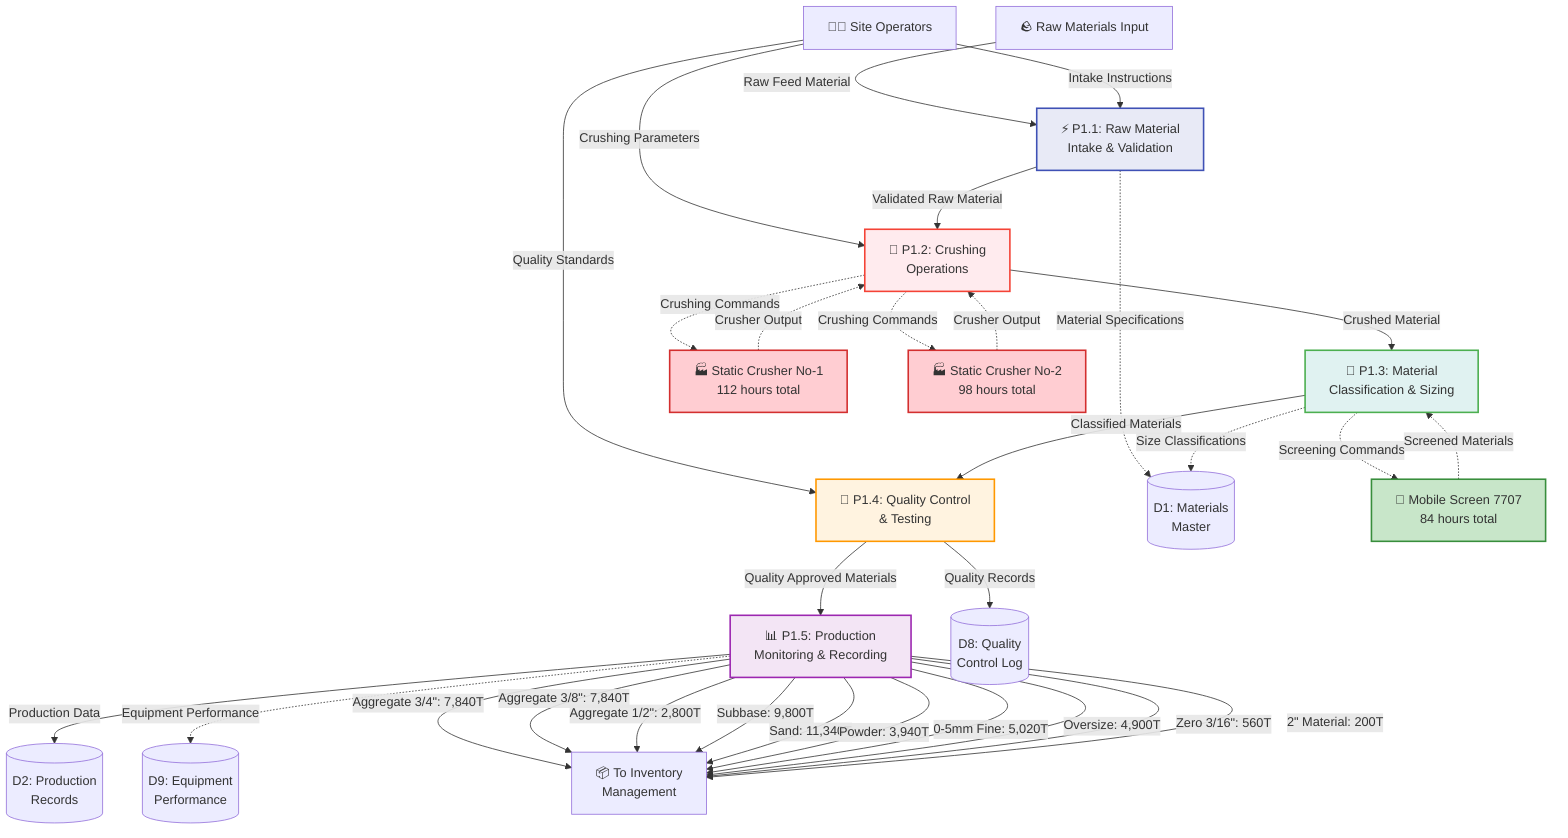 ---
id: 5a550219-43e5-496a-a2db-eda6931e000d
---
graph TB
    %% External Sources
    Operators[🧑‍💼 Site Operators]
    RawMaterials[🪨 Raw Materials Input]

    %% Sub-processes
    P11[⚡ P1.1: Raw Material<br/>Intake & Validation]
    P12[🔨 P1.2: Crushing<br/>Operations]
    P13[📏 P1.3: Material<br/>Classification & Sizing]
    P14[🧪 P1.4: Quality Control<br/>& Testing]
    P15[📊 P1.5: Production<br/>Monitoring & Recording]

    %% Data Stores
    DS1[(D1: Materials<br/>Master)]
    DS2[(D2: Production<br/>Records)]
    DS8[(D8: Quality<br/>Control Log)]
    DS9[(D9: Equipment<br/>Performance)]

    %% Equipment Integration
    Crusher1[🏭 Static Crusher No-1<br/>112 hours total]
    Crusher2[🏭 Static Crusher No-2<br/>98 hours total]
    MobileScreen[📱 Mobile Screen 7707<br/>84 hours total]

    %% Input Flows
    RawMaterials -->|Raw Feed Material| P11
    Operators -->|Intake Instructions| P11
    Operators -->|Crushing Parameters| P12
    Operators -->|Quality Standards| P14

    %% Process Flow
    P11 -->|Validated Raw Material| P12
    P12 -->|Crushed Material| P13
    P13 -->|Classified Materials| P14
    P14 -->|Quality Approved Materials| P15

    %% Equipment Integration
    P12 -.->|Crushing Commands| Crusher1
    P12 -.->|Crushing Commands| Crusher2
    P13 -.->|Screening Commands| MobileScreen
    Crusher1 -.->|Crusher Output| P12
    Crusher2 -.->|Crusher Output| P12
    MobileScreen -.->|Screened Materials| P13

    %% Data Store Interactions
    P11 -.->|Material Specifications| DS1
    P13 -.->|Size Classifications| DS1
    P14 -->|Quality Records| DS8
    P15 -->|Production Data| DS2
    P15 -.->|Equipment Performance| DS9

    %% Material Types Output with Actual Quantities
    P15 -->|Aggregate 3/4&quot;: 7,840T| MaterialOutput[📦 To Inventory<br/>Management]
    P15 -->|Aggregate 3/8&quot;: 7,840T| MaterialOutput
    P15 -->|Aggregate 1/2&quot;: 2,800T| MaterialOutput
    P15 -->|Subbase: 9,800T| MaterialOutput
    P15 -->|Sand: 11,340T| MaterialOutput
    P15 -->|Powder: 3,940T| MaterialOutput
    P15 -->|0-5mm Fine: 5,020T| MaterialOutput
    P15 -->|Oversize: 4,900T| MaterialOutput
    P15 -->|Zero 3/16&quot;: 560T| MaterialOutput
    P15 -->|2&quot; Material: 200T| MaterialOutput

    %% Styling
    style P11 fill:#e8eaf6,stroke:#3f51b5,stroke-width:2px
    style P12 fill:#ffebee,stroke:#f44336,stroke-width:2px
    style P13 fill:#e0f2f1,stroke:#4caf50,stroke-width:2px
    style P14 fill:#fff3e0,stroke:#ff9800,stroke-width:2px
    style P15 fill:#f3e5f5,stroke:#9c27b0,stroke-width:2px

    style Crusher1 fill:#ffcdd2,stroke:#d32f2f,stroke-width:2px
    style Crusher2 fill:#ffcdd2,stroke:#d32f2f,stroke-width:2px
    style MobileScreen fill:#c8e6c9,stroke:#388e3c,stroke-width:2px
